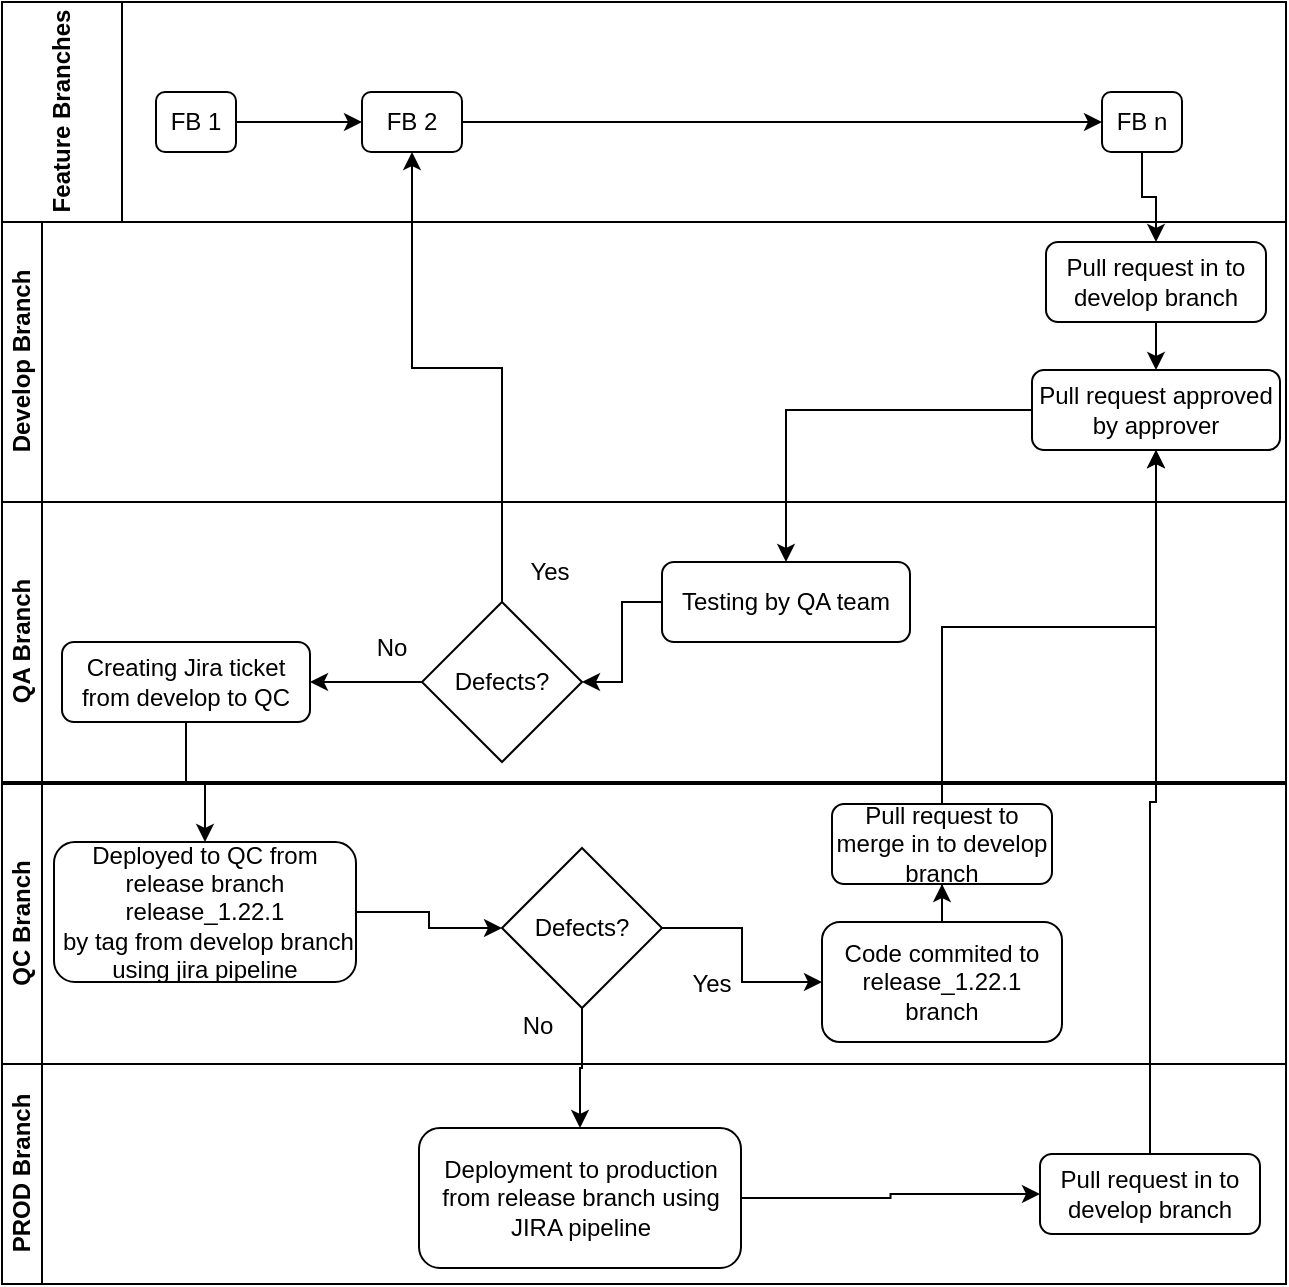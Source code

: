 <mxfile version="16.4.8" type="github">
  <diagram id="prtHgNgQTEPvFCAcTncT" name="Page-1">
    <mxGraphModel dx="1022" dy="436" grid="1" gridSize="10" guides="1" tooltips="1" connect="1" arrows="1" fold="1" page="1" pageScale="1" pageWidth="827" pageHeight="1169" math="0" shadow="0">
      <root>
        <mxCell id="0" />
        <mxCell id="1" parent="0" />
        <mxCell id="e6RM8zcjZl27dZEvu9x_-43" value="QA Branch" style="swimlane;html=1;startSize=20;horizontal=0;" parent="1" vertex="1">
          <mxGeometry x="140" y="570" width="642" height="140" as="geometry" />
        </mxCell>
        <mxCell id="Ze_zquSllx-PzFtZsT5g-13" style="edgeStyle=orthogonalEdgeStyle;rounded=0;orthogonalLoop=1;jettySize=auto;html=1;exitX=0;exitY=0.5;exitDx=0;exitDy=0;entryX=1;entryY=0.5;entryDx=0;entryDy=0;" edge="1" parent="e6RM8zcjZl27dZEvu9x_-43" source="e6RM8zcjZl27dZEvu9x_-50" target="Ze_zquSllx-PzFtZsT5g-9">
          <mxGeometry relative="1" as="geometry" />
        </mxCell>
        <mxCell id="e6RM8zcjZl27dZEvu9x_-50" value="Testing by QA team" style="rounded=1;whiteSpace=wrap;html=1;" parent="e6RM8zcjZl27dZEvu9x_-43" vertex="1">
          <mxGeometry x="330" y="30" width="124" height="40" as="geometry" />
        </mxCell>
        <mxCell id="e6RM8zcjZl27dZEvu9x_-51" value="Creating Jira ticket from develop to QC" style="rounded=1;whiteSpace=wrap;html=1;" parent="e6RM8zcjZl27dZEvu9x_-43" vertex="1">
          <mxGeometry x="30" y="70" width="124" height="40" as="geometry" />
        </mxCell>
        <mxCell id="Ze_zquSllx-PzFtZsT5g-11" style="edgeStyle=orthogonalEdgeStyle;rounded=0;orthogonalLoop=1;jettySize=auto;html=1;exitX=0;exitY=0.5;exitDx=0;exitDy=0;entryX=1;entryY=0.5;entryDx=0;entryDy=0;" edge="1" parent="e6RM8zcjZl27dZEvu9x_-43" source="Ze_zquSllx-PzFtZsT5g-9" target="e6RM8zcjZl27dZEvu9x_-51">
          <mxGeometry relative="1" as="geometry" />
        </mxCell>
        <mxCell id="Ze_zquSllx-PzFtZsT5g-9" value="Defects?" style="rhombus;whiteSpace=wrap;html=1;" vertex="1" parent="e6RM8zcjZl27dZEvu9x_-43">
          <mxGeometry x="210" y="50" width="80" height="80" as="geometry" />
        </mxCell>
        <mxCell id="Ze_zquSllx-PzFtZsT5g-14" value="No" style="text;html=1;strokeColor=none;fillColor=none;align=center;verticalAlign=middle;whiteSpace=wrap;rounded=0;" vertex="1" parent="e6RM8zcjZl27dZEvu9x_-43">
          <mxGeometry x="180" y="65" width="30" height="15" as="geometry" />
        </mxCell>
        <mxCell id="Ze_zquSllx-PzFtZsT5g-15" value="Yes" style="text;html=1;strokeColor=none;fillColor=none;align=center;verticalAlign=middle;whiteSpace=wrap;rounded=0;" vertex="1" parent="e6RM8zcjZl27dZEvu9x_-43">
          <mxGeometry x="254" y="24.5" width="40" height="20" as="geometry" />
        </mxCell>
        <mxCell id="e6RM8zcjZl27dZEvu9x_-45" value="Develop Branch&lt;br&gt;" style="swimlane;html=1;startSize=20;horizontal=0;" parent="1" vertex="1">
          <mxGeometry x="140" y="430" width="642" height="140" as="geometry" />
        </mxCell>
        <mxCell id="e6RM8zcjZl27dZEvu9x_-46" value="" style="edgeStyle=orthogonalEdgeStyle;rounded=0;orthogonalLoop=1;jettySize=auto;html=1;" parent="e6RM8zcjZl27dZEvu9x_-45" source="e6RM8zcjZl27dZEvu9x_-47" target="e6RM8zcjZl27dZEvu9x_-49" edge="1">
          <mxGeometry relative="1" as="geometry" />
        </mxCell>
        <mxCell id="e6RM8zcjZl27dZEvu9x_-47" value="Pull request in to develop branch" style="rounded=1;whiteSpace=wrap;html=1;" parent="e6RM8zcjZl27dZEvu9x_-45" vertex="1">
          <mxGeometry x="522" y="10" width="110" height="40" as="geometry" />
        </mxCell>
        <mxCell id="e6RM8zcjZl27dZEvu9x_-49" value="Pull request approved by approver" style="rounded=1;whiteSpace=wrap;html=1;" parent="e6RM8zcjZl27dZEvu9x_-45" vertex="1">
          <mxGeometry x="515" y="74" width="124" height="40" as="geometry" />
        </mxCell>
        <mxCell id="e6RM8zcjZl27dZEvu9x_-55" value="Feature Branches" style="swimlane;html=1;startSize=60;horizontal=0;" parent="1" vertex="1">
          <mxGeometry x="140" y="320" width="642" height="110" as="geometry">
            <mxRectangle x="140" y="320" width="30" height="120" as="alternateBounds" />
          </mxGeometry>
        </mxCell>
        <mxCell id="e6RM8zcjZl27dZEvu9x_-56" value="" style="edgeStyle=orthogonalEdgeStyle;rounded=0;orthogonalLoop=1;jettySize=auto;html=1;" parent="e6RM8zcjZl27dZEvu9x_-55" source="e6RM8zcjZl27dZEvu9x_-57" target="e6RM8zcjZl27dZEvu9x_-59" edge="1">
          <mxGeometry relative="1" as="geometry" />
        </mxCell>
        <mxCell id="e6RM8zcjZl27dZEvu9x_-57" value="FB 1" style="rounded=1;whiteSpace=wrap;html=1;" parent="e6RM8zcjZl27dZEvu9x_-55" vertex="1">
          <mxGeometry x="77" y="45" width="40" height="30" as="geometry" />
        </mxCell>
        <mxCell id="e6RM8zcjZl27dZEvu9x_-58" style="edgeStyle=orthogonalEdgeStyle;rounded=0;orthogonalLoop=1;jettySize=auto;html=1;entryX=0;entryY=0.5;entryDx=0;entryDy=0;" parent="e6RM8zcjZl27dZEvu9x_-55" source="e6RM8zcjZl27dZEvu9x_-59" target="e6RM8zcjZl27dZEvu9x_-60" edge="1">
          <mxGeometry relative="1" as="geometry" />
        </mxCell>
        <mxCell id="e6RM8zcjZl27dZEvu9x_-59" value="FB 2" style="rounded=1;whiteSpace=wrap;html=1;" parent="e6RM8zcjZl27dZEvu9x_-55" vertex="1">
          <mxGeometry x="180" y="45" width="50" height="30" as="geometry" />
        </mxCell>
        <mxCell id="e6RM8zcjZl27dZEvu9x_-60" value="FB n" style="rounded=1;whiteSpace=wrap;html=1;" parent="e6RM8zcjZl27dZEvu9x_-55" vertex="1">
          <mxGeometry x="550" y="45" width="40" height="30" as="geometry" />
        </mxCell>
        <mxCell id="e6RM8zcjZl27dZEvu9x_-61" value="" style="edgeStyle=orthogonalEdgeStyle;rounded=0;orthogonalLoop=1;jettySize=auto;html=1;" parent="1" source="e6RM8zcjZl27dZEvu9x_-60" target="e6RM8zcjZl27dZEvu9x_-47" edge="1">
          <mxGeometry relative="1" as="geometry" />
        </mxCell>
        <mxCell id="e6RM8zcjZl27dZEvu9x_-62" value="QC Branch" style="swimlane;html=1;startSize=20;horizontal=0;" parent="1" vertex="1">
          <mxGeometry x="140" y="711" width="642" height="140" as="geometry" />
        </mxCell>
        <mxCell id="Ze_zquSllx-PzFtZsT5g-2" style="edgeStyle=orthogonalEdgeStyle;rounded=0;orthogonalLoop=1;jettySize=auto;html=1;exitX=1;exitY=0.5;exitDx=0;exitDy=0;entryX=0;entryY=0.5;entryDx=0;entryDy=0;" edge="1" parent="e6RM8zcjZl27dZEvu9x_-62" source="e6RM8zcjZl27dZEvu9x_-63" target="e6RM8zcjZl27dZEvu9x_-68">
          <mxGeometry relative="1" as="geometry" />
        </mxCell>
        <mxCell id="e6RM8zcjZl27dZEvu9x_-63" value="Deployed to QC from release branch release_1.22.1&lt;br&gt;&amp;nbsp;by tag from develop branch using jira pipeline" style="rounded=1;whiteSpace=wrap;html=1;" parent="e6RM8zcjZl27dZEvu9x_-62" vertex="1">
          <mxGeometry x="26" y="29" width="151" height="70" as="geometry" />
        </mxCell>
        <mxCell id="Ze_zquSllx-PzFtZsT5g-4" style="edgeStyle=orthogonalEdgeStyle;rounded=0;orthogonalLoop=1;jettySize=auto;html=1;exitX=1;exitY=0.5;exitDx=0;exitDy=0;entryX=0;entryY=0.5;entryDx=0;entryDy=0;" edge="1" parent="e6RM8zcjZl27dZEvu9x_-62" source="e6RM8zcjZl27dZEvu9x_-68" target="Ze_zquSllx-PzFtZsT5g-3">
          <mxGeometry relative="1" as="geometry" />
        </mxCell>
        <mxCell id="e6RM8zcjZl27dZEvu9x_-68" value="Defects?" style="rhombus;whiteSpace=wrap;html=1;" parent="e6RM8zcjZl27dZEvu9x_-62" vertex="1">
          <mxGeometry x="250" y="32" width="80" height="80" as="geometry" />
        </mxCell>
        <mxCell id="Ze_zquSllx-PzFtZsT5g-1" value="No" style="text;html=1;strokeColor=none;fillColor=none;align=center;verticalAlign=middle;whiteSpace=wrap;rounded=0;" vertex="1" parent="e6RM8zcjZl27dZEvu9x_-62">
          <mxGeometry x="248" y="111" width="40" height="20" as="geometry" />
        </mxCell>
        <mxCell id="Ze_zquSllx-PzFtZsT5g-7" value="" style="edgeStyle=orthogonalEdgeStyle;rounded=0;orthogonalLoop=1;jettySize=auto;html=1;" edge="1" parent="e6RM8zcjZl27dZEvu9x_-62" source="Ze_zquSllx-PzFtZsT5g-3" target="Ze_zquSllx-PzFtZsT5g-6">
          <mxGeometry relative="1" as="geometry" />
        </mxCell>
        <mxCell id="Ze_zquSllx-PzFtZsT5g-3" value="Code commited to release_1.22.1 branch" style="rounded=1;whiteSpace=wrap;html=1;" vertex="1" parent="e6RM8zcjZl27dZEvu9x_-62">
          <mxGeometry x="410" y="69" width="120" height="60" as="geometry" />
        </mxCell>
        <mxCell id="Ze_zquSllx-PzFtZsT5g-5" value="Yes" style="text;html=1;strokeColor=none;fillColor=none;align=center;verticalAlign=middle;whiteSpace=wrap;rounded=0;" vertex="1" parent="e6RM8zcjZl27dZEvu9x_-62">
          <mxGeometry x="330" y="90" width="50" height="20" as="geometry" />
        </mxCell>
        <mxCell id="Ze_zquSllx-PzFtZsT5g-6" value="Pull request to merge in to develop branch" style="rounded=1;whiteSpace=wrap;html=1;" vertex="1" parent="e6RM8zcjZl27dZEvu9x_-62">
          <mxGeometry x="415" y="10" width="110" height="40" as="geometry" />
        </mxCell>
        <mxCell id="e6RM8zcjZl27dZEvu9x_-66" value="PROD Branch" style="swimlane;html=1;startSize=20;horizontal=0;" parent="1" vertex="1">
          <mxGeometry x="140" y="851" width="642" height="110" as="geometry" />
        </mxCell>
        <mxCell id="e6RM8zcjZl27dZEvu9x_-70" value="" style="edgeStyle=orthogonalEdgeStyle;rounded=0;orthogonalLoop=1;jettySize=auto;html=1;" parent="e6RM8zcjZl27dZEvu9x_-66" source="e6RM8zcjZl27dZEvu9x_-67" target="e6RM8zcjZl27dZEvu9x_-69" edge="1">
          <mxGeometry relative="1" as="geometry" />
        </mxCell>
        <mxCell id="e6RM8zcjZl27dZEvu9x_-67" value="Deployment to production from release branch using JIRA pipeline" style="rounded=1;whiteSpace=wrap;html=1;" parent="e6RM8zcjZl27dZEvu9x_-66" vertex="1">
          <mxGeometry x="208.5" y="32" width="161" height="70" as="geometry" />
        </mxCell>
        <mxCell id="e6RM8zcjZl27dZEvu9x_-69" value="Pull request in to develop branch" style="rounded=1;whiteSpace=wrap;html=1;" parent="e6RM8zcjZl27dZEvu9x_-66" vertex="1">
          <mxGeometry x="519" y="45" width="110" height="40" as="geometry" />
        </mxCell>
        <mxCell id="e6RM8zcjZl27dZEvu9x_-72" style="edgeStyle=orthogonalEdgeStyle;rounded=0;orthogonalLoop=1;jettySize=auto;html=1;" parent="1" source="e6RM8zcjZl27dZEvu9x_-69" target="e6RM8zcjZl27dZEvu9x_-49" edge="1">
          <mxGeometry relative="1" as="geometry" />
        </mxCell>
        <mxCell id="e6RM8zcjZl27dZEvu9x_-77" style="edgeStyle=orthogonalEdgeStyle;rounded=0;orthogonalLoop=1;jettySize=auto;html=1;" parent="1" source="e6RM8zcjZl27dZEvu9x_-68" target="e6RM8zcjZl27dZEvu9x_-67" edge="1">
          <mxGeometry relative="1" as="geometry" />
        </mxCell>
        <mxCell id="e6RM8zcjZl27dZEvu9x_-48" value="" style="edgeStyle=orthogonalEdgeStyle;rounded=0;orthogonalLoop=1;jettySize=auto;html=1;" parent="1" source="e6RM8zcjZl27dZEvu9x_-49" target="e6RM8zcjZl27dZEvu9x_-50" edge="1">
          <mxGeometry relative="1" as="geometry" />
        </mxCell>
        <mxCell id="e6RM8zcjZl27dZEvu9x_-74" value="" style="edgeStyle=orthogonalEdgeStyle;rounded=0;orthogonalLoop=1;jettySize=auto;html=1;entryX=0.5;entryY=0;entryDx=0;entryDy=0;" parent="1" source="e6RM8zcjZl27dZEvu9x_-51" target="e6RM8zcjZl27dZEvu9x_-63" edge="1">
          <mxGeometry relative="1" as="geometry">
            <mxPoint x="402" y="680" as="targetPoint" />
          </mxGeometry>
        </mxCell>
        <mxCell id="Ze_zquSllx-PzFtZsT5g-8" style="edgeStyle=orthogonalEdgeStyle;rounded=0;orthogonalLoop=1;jettySize=auto;html=1;exitX=0.5;exitY=0;exitDx=0;exitDy=0;" edge="1" parent="1" source="Ze_zquSllx-PzFtZsT5g-6" target="e6RM8zcjZl27dZEvu9x_-49">
          <mxGeometry relative="1" as="geometry" />
        </mxCell>
        <mxCell id="Ze_zquSllx-PzFtZsT5g-12" style="edgeStyle=orthogonalEdgeStyle;rounded=0;orthogonalLoop=1;jettySize=auto;html=1;exitX=0.5;exitY=0;exitDx=0;exitDy=0;entryX=0.5;entryY=1;entryDx=0;entryDy=0;" edge="1" parent="1" source="Ze_zquSllx-PzFtZsT5g-9" target="e6RM8zcjZl27dZEvu9x_-59">
          <mxGeometry relative="1" as="geometry">
            <Array as="points">
              <mxPoint x="390" y="503" />
              <mxPoint x="345" y="503" />
            </Array>
          </mxGeometry>
        </mxCell>
      </root>
    </mxGraphModel>
  </diagram>
</mxfile>
